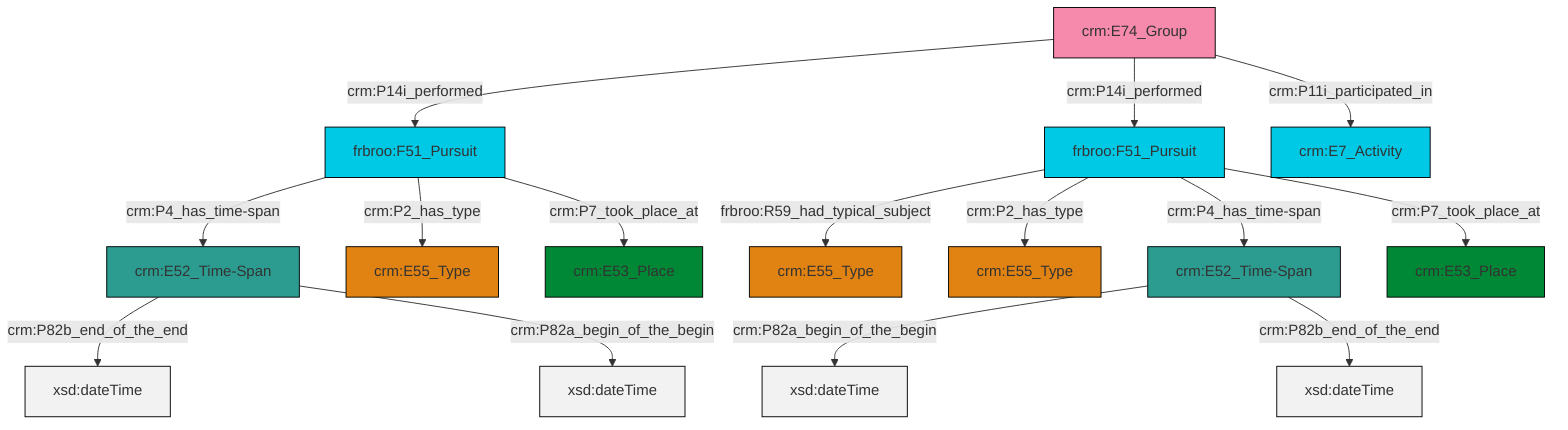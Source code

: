 graph TD
classDef Literal fill:#f2f2f2,stroke:#000000;
classDef CRM_Entity fill:#FFFFFF,stroke:#000000;
classDef Temporal_Entity fill:#00C9E6, stroke:#000000;
classDef Type fill:#E18312, stroke:#000000;
classDef Time-Span fill:#2C9C91, stroke:#000000;
classDef Appellation fill:#FFEB7F, stroke:#000000;
classDef Place fill:#008836, stroke:#000000;
classDef Persistent_Item fill:#B266B2, stroke:#000000;
classDef Conceptual_Object fill:#FFD700, stroke:#000000;
classDef Physical_Thing fill:#D2B48C, stroke:#000000;
classDef Actor fill:#f58aad, stroke:#000000;
classDef PC_Classes fill:#4ce600, stroke:#000000;
classDef Multi fill:#cccccc,stroke:#000000;

6["frbroo:F51_Pursuit"]:::Temporal_Entity -->|frbroo:R59_had_typical_subject| 4["crm:E55_Type"]:::Type
8["crm:E52_Time-Span"]:::Time-Span -->|crm:P82b_end_of_the_end| 9[xsd:dateTime]:::Literal
14["frbroo:F51_Pursuit"]:::Temporal_Entity -->|crm:P4_has_time-span| 8["crm:E52_Time-Span"]:::Time-Span
15["crm:E52_Time-Span"]:::Time-Span -->|crm:P82a_begin_of_the_begin| 16[xsd:dateTime]:::Literal
14["frbroo:F51_Pursuit"]:::Temporal_Entity -->|crm:P2_has_type| 18["crm:E55_Type"]:::Type
6["frbroo:F51_Pursuit"]:::Temporal_Entity -->|crm:P2_has_type| 2["crm:E55_Type"]:::Type
10["crm:E74_Group"]:::Actor -->|crm:P14i_performed| 14["frbroo:F51_Pursuit"]:::Temporal_Entity
10["crm:E74_Group"]:::Actor -->|crm:P14i_performed| 6["frbroo:F51_Pursuit"]:::Temporal_Entity
15["crm:E52_Time-Span"]:::Time-Span -->|crm:P82b_end_of_the_end| 21[xsd:dateTime]:::Literal
8["crm:E52_Time-Span"]:::Time-Span -->|crm:P82a_begin_of_the_begin| 25[xsd:dateTime]:::Literal
14["frbroo:F51_Pursuit"]:::Temporal_Entity -->|crm:P7_took_place_at| 0["crm:E53_Place"]:::Place
10["crm:E74_Group"]:::Actor -->|crm:P11i_participated_in| 12["crm:E7_Activity"]:::Temporal_Entity
6["frbroo:F51_Pursuit"]:::Temporal_Entity -->|crm:P4_has_time-span| 15["crm:E52_Time-Span"]:::Time-Span
6["frbroo:F51_Pursuit"]:::Temporal_Entity -->|crm:P7_took_place_at| 19["crm:E53_Place"]:::Place